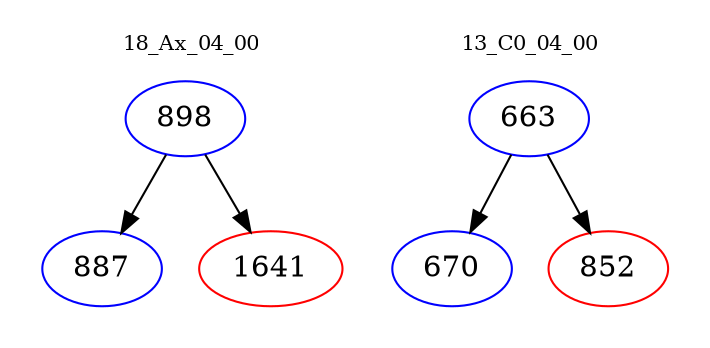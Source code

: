 digraph{
subgraph cluster_0 {
color = white
label = "18_Ax_04_00";
fontsize=10;
T0_898 [label="898", color="blue"]
T0_898 -> T0_887 [color="black"]
T0_887 [label="887", color="blue"]
T0_898 -> T0_1641 [color="black"]
T0_1641 [label="1641", color="red"]
}
subgraph cluster_1 {
color = white
label = "13_C0_04_00";
fontsize=10;
T1_663 [label="663", color="blue"]
T1_663 -> T1_670 [color="black"]
T1_670 [label="670", color="blue"]
T1_663 -> T1_852 [color="black"]
T1_852 [label="852", color="red"]
}
}
